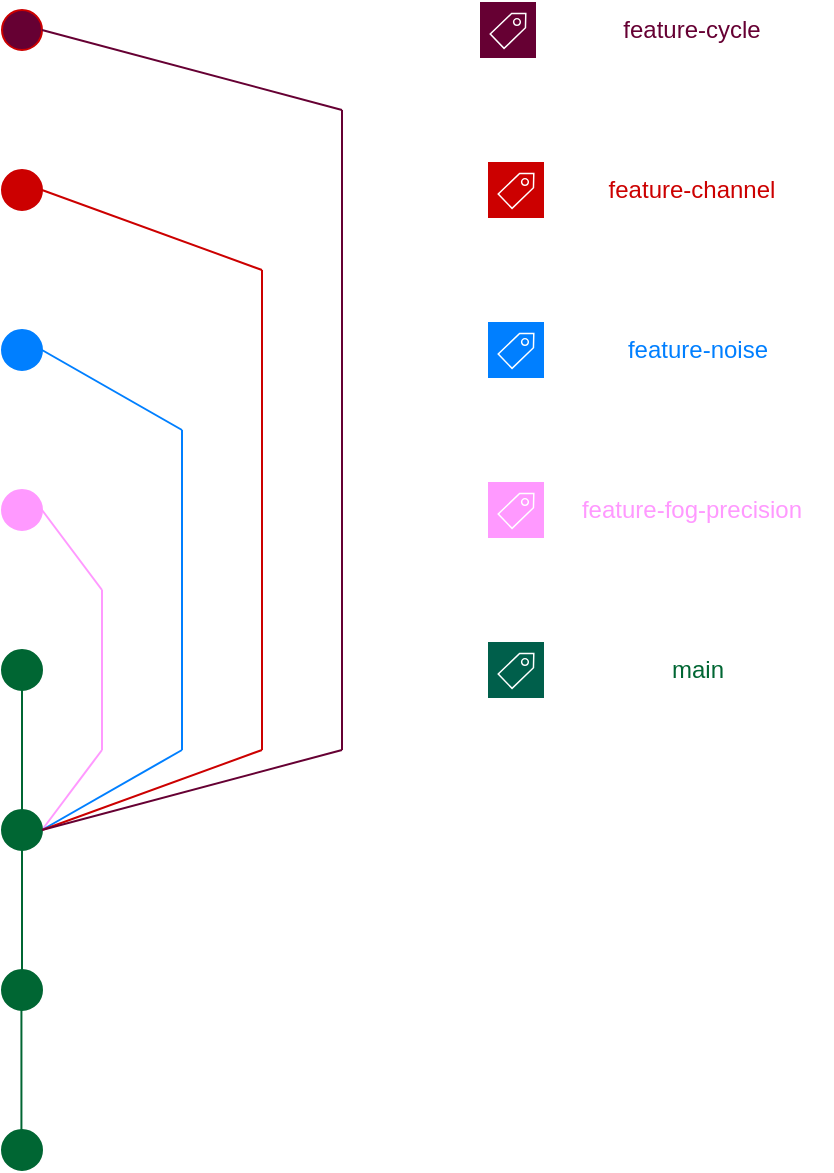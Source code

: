 <mxfile version="24.4.0" type="github">
  <diagram name="第 1 页" id="0mB8UxOhMwRLn32wMXC0">
    <mxGraphModel dx="1242" dy="1996" grid="1" gridSize="10" guides="1" tooltips="1" connect="1" arrows="1" fold="1" page="1" pageScale="1" pageWidth="827" pageHeight="1169" math="0" shadow="0">
      <root>
        <mxCell id="0" />
        <mxCell id="1" parent="0" />
        <mxCell id="bC1rEitKyBzmBk8r_V0F-11" value="" style="endArrow=none;html=1;rounded=0;entryX=0.5;entryY=1;entryDx=0;entryDy=0;exitX=0.5;exitY=0;exitDx=0;exitDy=0;strokeColor=#006633;" edge="1" parent="1">
          <mxGeometry width="50" height="50" relative="1" as="geometry">
            <mxPoint x="160" y="390" as="sourcePoint" />
            <mxPoint x="160" y="330" as="targetPoint" />
          </mxGeometry>
        </mxCell>
        <mxCell id="bC1rEitKyBzmBk8r_V0F-12" value="" style="ellipse;whiteSpace=wrap;html=1;aspect=fixed;fillColor=#006633;strokeColor=#006633;" vertex="1" parent="1">
          <mxGeometry x="150" y="230" width="20" height="20" as="geometry" />
        </mxCell>
        <mxCell id="bC1rEitKyBzmBk8r_V0F-13" value="" style="endArrow=none;html=1;rounded=0;entryX=0.5;entryY=1;entryDx=0;entryDy=0;exitX=0.5;exitY=0;exitDx=0;exitDy=0;strokeColor=#006633;" edge="1" parent="1" target="bC1rEitKyBzmBk8r_V0F-12">
          <mxGeometry width="50" height="50" relative="1" as="geometry">
            <mxPoint x="160" y="310" as="sourcePoint" />
            <mxPoint x="480" y="240" as="targetPoint" />
          </mxGeometry>
        </mxCell>
        <mxCell id="bC1rEitKyBzmBk8r_V0F-15" value="" style="endArrow=none;html=1;rounded=0;exitX=1;exitY=0.5;exitDx=0;exitDy=0;strokeColor=#FF99FF;" edge="1" parent="1">
          <mxGeometry width="50" height="50" relative="1" as="geometry">
            <mxPoint x="170" y="320" as="sourcePoint" />
            <mxPoint x="200" y="280" as="targetPoint" />
          </mxGeometry>
        </mxCell>
        <mxCell id="bC1rEitKyBzmBk8r_V0F-16" value="" style="endArrow=none;html=1;rounded=0;strokeColor=#FF99FF;" edge="1" parent="1">
          <mxGeometry width="50" height="50" relative="1" as="geometry">
            <mxPoint x="200" y="280" as="sourcePoint" />
            <mxPoint x="200" y="200" as="targetPoint" />
          </mxGeometry>
        </mxCell>
        <mxCell id="bC1rEitKyBzmBk8r_V0F-17" value="" style="ellipse;whiteSpace=wrap;html=1;aspect=fixed;fillColor=#FF99FF;strokeColor=#FF99FF;" vertex="1" parent="1">
          <mxGeometry x="150" y="150" width="20" height="20" as="geometry" />
        </mxCell>
        <mxCell id="bC1rEitKyBzmBk8r_V0F-19" value="" style="endArrow=none;html=1;rounded=0;entryX=1;entryY=0.5;entryDx=0;entryDy=0;strokeColor=#FF99FF;" edge="1" parent="1" target="bC1rEitKyBzmBk8r_V0F-17">
          <mxGeometry width="50" height="50" relative="1" as="geometry">
            <mxPoint x="200" y="200" as="sourcePoint" />
            <mxPoint x="400" y="270" as="targetPoint" />
          </mxGeometry>
        </mxCell>
        <mxCell id="bC1rEitKyBzmBk8r_V0F-21" value="" style="endArrow=none;html=1;rounded=0;strokeColor=#007FFF;" edge="1" parent="1">
          <mxGeometry width="50" height="50" relative="1" as="geometry">
            <mxPoint x="170" y="320" as="sourcePoint" />
            <mxPoint x="240" y="280" as="targetPoint" />
          </mxGeometry>
        </mxCell>
        <mxCell id="bC1rEitKyBzmBk8r_V0F-22" value="" style="endArrow=none;html=1;rounded=0;strokeColor=#007FFF;" edge="1" parent="1">
          <mxGeometry width="50" height="50" relative="1" as="geometry">
            <mxPoint x="240" y="280" as="sourcePoint" />
            <mxPoint x="240" y="120" as="targetPoint" />
          </mxGeometry>
        </mxCell>
        <mxCell id="bC1rEitKyBzmBk8r_V0F-23" value="" style="ellipse;whiteSpace=wrap;html=1;aspect=fixed;fillColor=#007FFF;strokeColor=#007FFF;" vertex="1" parent="1">
          <mxGeometry x="150" y="70" width="20" height="20" as="geometry" />
        </mxCell>
        <mxCell id="bC1rEitKyBzmBk8r_V0F-24" value="" style="endArrow=none;html=1;rounded=0;exitX=1;exitY=0.5;exitDx=0;exitDy=0;strokeColor=#007FFF;" edge="1" parent="1" source="bC1rEitKyBzmBk8r_V0F-23">
          <mxGeometry width="50" height="50" relative="1" as="geometry">
            <mxPoint x="250" y="290" as="sourcePoint" />
            <mxPoint x="240" y="120" as="targetPoint" />
          </mxGeometry>
        </mxCell>
        <mxCell id="bC1rEitKyBzmBk8r_V0F-25" value="" style="ellipse;whiteSpace=wrap;html=1;aspect=fixed;fillColor=#CC0000;strokeColor=#CC0000;" vertex="1" parent="1">
          <mxGeometry x="150" y="-10" width="20" height="20" as="geometry" />
        </mxCell>
        <mxCell id="bC1rEitKyBzmBk8r_V0F-26" value="" style="endArrow=none;html=1;rounded=0;strokeColor=#CC0000;" edge="1" parent="1">
          <mxGeometry width="50" height="50" relative="1" as="geometry">
            <mxPoint x="170" y="320" as="sourcePoint" />
            <mxPoint x="280" y="280" as="targetPoint" />
          </mxGeometry>
        </mxCell>
        <mxCell id="bC1rEitKyBzmBk8r_V0F-27" value="" style="endArrow=none;html=1;rounded=0;strokeColor=#CC0000;" edge="1" parent="1">
          <mxGeometry width="50" height="50" relative="1" as="geometry">
            <mxPoint x="280" y="40" as="sourcePoint" />
            <mxPoint x="280" y="280" as="targetPoint" />
          </mxGeometry>
        </mxCell>
        <mxCell id="bC1rEitKyBzmBk8r_V0F-28" value="" style="endArrow=none;html=1;rounded=0;entryX=1;entryY=0.5;entryDx=0;entryDy=0;strokeColor=#CC0000;" edge="1" parent="1" target="bC1rEitKyBzmBk8r_V0F-25">
          <mxGeometry width="50" height="50" relative="1" as="geometry">
            <mxPoint x="280" y="40" as="sourcePoint" />
            <mxPoint x="250" y="100" as="targetPoint" />
          </mxGeometry>
        </mxCell>
        <mxCell id="bC1rEitKyBzmBk8r_V0F-30" value="" style="ellipse;whiteSpace=wrap;html=1;aspect=fixed;fillColor=#006633;strokeColor=#006633;" vertex="1" parent="1">
          <mxGeometry x="150" y="310" width="20" height="20" as="geometry" />
        </mxCell>
        <mxCell id="bC1rEitKyBzmBk8r_V0F-31" value="" style="ellipse;whiteSpace=wrap;html=1;aspect=fixed;fillColor=#006633;strokeColor=#006633;" vertex="1" parent="1">
          <mxGeometry x="150" y="390" width="20" height="20" as="geometry" />
        </mxCell>
        <mxCell id="bC1rEitKyBzmBk8r_V0F-32" value="" style="ellipse;whiteSpace=wrap;html=1;aspect=fixed;fillColor=#006633;strokeColor=#006633;" vertex="1" parent="1">
          <mxGeometry x="150" y="470" width="20" height="20" as="geometry" />
        </mxCell>
        <mxCell id="bC1rEitKyBzmBk8r_V0F-33" value="" style="endArrow=none;html=1;rounded=0;entryX=0.5;entryY=1;entryDx=0;entryDy=0;exitX=0.5;exitY=0;exitDx=0;exitDy=0;strokeColor=#006633;" edge="1" parent="1">
          <mxGeometry width="50" height="50" relative="1" as="geometry">
            <mxPoint x="159.71" y="470" as="sourcePoint" />
            <mxPoint x="159.71" y="410" as="targetPoint" />
          </mxGeometry>
        </mxCell>
        <mxCell id="bC1rEitKyBzmBk8r_V0F-35" value="" style="ellipse;whiteSpace=wrap;html=1;aspect=fixed;fillColor=#660033;strokeColor=#CC0000;" vertex="1" parent="1">
          <mxGeometry x="150" y="-90" width="20" height="20" as="geometry" />
        </mxCell>
        <mxCell id="bC1rEitKyBzmBk8r_V0F-36" value="" style="endArrow=none;html=1;rounded=0;exitX=1;exitY=0.5;exitDx=0;exitDy=0;strokeColor=#660033;" edge="1" parent="1" source="bC1rEitKyBzmBk8r_V0F-30">
          <mxGeometry width="50" height="50" relative="1" as="geometry">
            <mxPoint x="140" y="250" as="sourcePoint" />
            <mxPoint x="320" y="280" as="targetPoint" />
          </mxGeometry>
        </mxCell>
        <mxCell id="bC1rEitKyBzmBk8r_V0F-37" value="" style="endArrow=none;html=1;rounded=0;strokeColor=#660033;" edge="1" parent="1">
          <mxGeometry width="50" height="50" relative="1" as="geometry">
            <mxPoint x="320" y="280" as="sourcePoint" />
            <mxPoint x="320" y="-40" as="targetPoint" />
          </mxGeometry>
        </mxCell>
        <mxCell id="bC1rEitKyBzmBk8r_V0F-38" value="" style="endArrow=none;html=1;rounded=0;strokeColor=#660033;exitX=1;exitY=0.5;exitDx=0;exitDy=0;" edge="1" parent="1" source="bC1rEitKyBzmBk8r_V0F-35">
          <mxGeometry width="50" height="50" relative="1" as="geometry">
            <mxPoint x="330" y="290" as="sourcePoint" />
            <mxPoint x="320" y="-40" as="targetPoint" />
          </mxGeometry>
        </mxCell>
        <mxCell id="bC1rEitKyBzmBk8r_V0F-40" value="" style="sketch=0;pointerEvents=1;shadow=0;dashed=0;html=1;strokeColor=none;fillColor=#005F4B;labelPosition=center;verticalLabelPosition=bottom;verticalAlign=top;align=center;outlineConnect=0;shape=mxgraph.veeam2.tag;" vertex="1" parent="1">
          <mxGeometry x="393" y="226" width="28.0" height="28.0" as="geometry" />
        </mxCell>
        <mxCell id="bC1rEitKyBzmBk8r_V0F-41" value="" style="sketch=0;pointerEvents=1;shadow=0;dashed=0;html=1;strokeColor=none;fillColor=#FF99FF;labelPosition=center;verticalLabelPosition=bottom;verticalAlign=top;align=center;outlineConnect=0;shape=mxgraph.veeam2.tag;" vertex="1" parent="1">
          <mxGeometry x="393" y="146" width="28.0" height="28.0" as="geometry" />
        </mxCell>
        <mxCell id="bC1rEitKyBzmBk8r_V0F-42" value="" style="sketch=0;pointerEvents=1;shadow=0;dashed=0;html=1;strokeColor=none;fillColor=#007FFF;labelPosition=center;verticalLabelPosition=bottom;verticalAlign=top;align=center;outlineConnect=0;shape=mxgraph.veeam2.tag;" vertex="1" parent="1">
          <mxGeometry x="393" y="66" width="28.0" height="28.0" as="geometry" />
        </mxCell>
        <mxCell id="bC1rEitKyBzmBk8r_V0F-43" value="" style="sketch=0;pointerEvents=1;shadow=0;dashed=0;html=1;strokeColor=none;fillColor=#CC0000;labelPosition=center;verticalLabelPosition=bottom;verticalAlign=top;align=center;outlineConnect=0;shape=mxgraph.veeam2.tag;" vertex="1" parent="1">
          <mxGeometry x="393" y="-14" width="28.0" height="28.0" as="geometry" />
        </mxCell>
        <mxCell id="bC1rEitKyBzmBk8r_V0F-44" value="" style="sketch=0;pointerEvents=1;shadow=0;dashed=0;html=1;strokeColor=none;fillColor=#660033;labelPosition=center;verticalLabelPosition=bottom;verticalAlign=top;align=center;outlineConnect=0;shape=mxgraph.veeam2.tag;" vertex="1" parent="1">
          <mxGeometry x="389" y="-94" width="28.0" height="28.0" as="geometry" />
        </mxCell>
        <mxCell id="bC1rEitKyBzmBk8r_V0F-45" value="main" style="text;html=1;align=center;verticalAlign=middle;whiteSpace=wrap;rounded=0;fontColor=#006633;" vertex="1" parent="1">
          <mxGeometry x="468" y="225" width="60" height="30" as="geometry" />
        </mxCell>
        <mxCell id="bC1rEitKyBzmBk8r_V0F-46" value="feature-fog-precision" style="text;html=1;align=center;verticalAlign=middle;whiteSpace=wrap;rounded=0;fontColor=#FF99FF;" vertex="1" parent="1">
          <mxGeometry x="425" y="145" width="140" height="30" as="geometry" />
        </mxCell>
        <mxCell id="bC1rEitKyBzmBk8r_V0F-47" value="feature-noise" style="text;html=1;align=center;verticalAlign=middle;whiteSpace=wrap;rounded=0;fontColor=#007FFF;" vertex="1" parent="1">
          <mxGeometry x="443" y="65" width="110" height="30" as="geometry" />
        </mxCell>
        <mxCell id="bC1rEitKyBzmBk8r_V0F-48" value="feature-channel" style="text;html=1;align=center;verticalAlign=middle;whiteSpace=wrap;rounded=0;fontColor=#CC0000;" vertex="1" parent="1">
          <mxGeometry x="435" y="-15" width="120" height="30" as="geometry" />
        </mxCell>
        <mxCell id="bC1rEitKyBzmBk8r_V0F-49" value="&lt;font color=&quot;#660033&quot;&gt;feature-cycle&lt;/font&gt;" style="text;html=1;align=center;verticalAlign=middle;whiteSpace=wrap;rounded=0;fontColor=#CC0000;" vertex="1" parent="1">
          <mxGeometry x="450" y="-95" width="90" height="30" as="geometry" />
        </mxCell>
      </root>
    </mxGraphModel>
  </diagram>
</mxfile>
